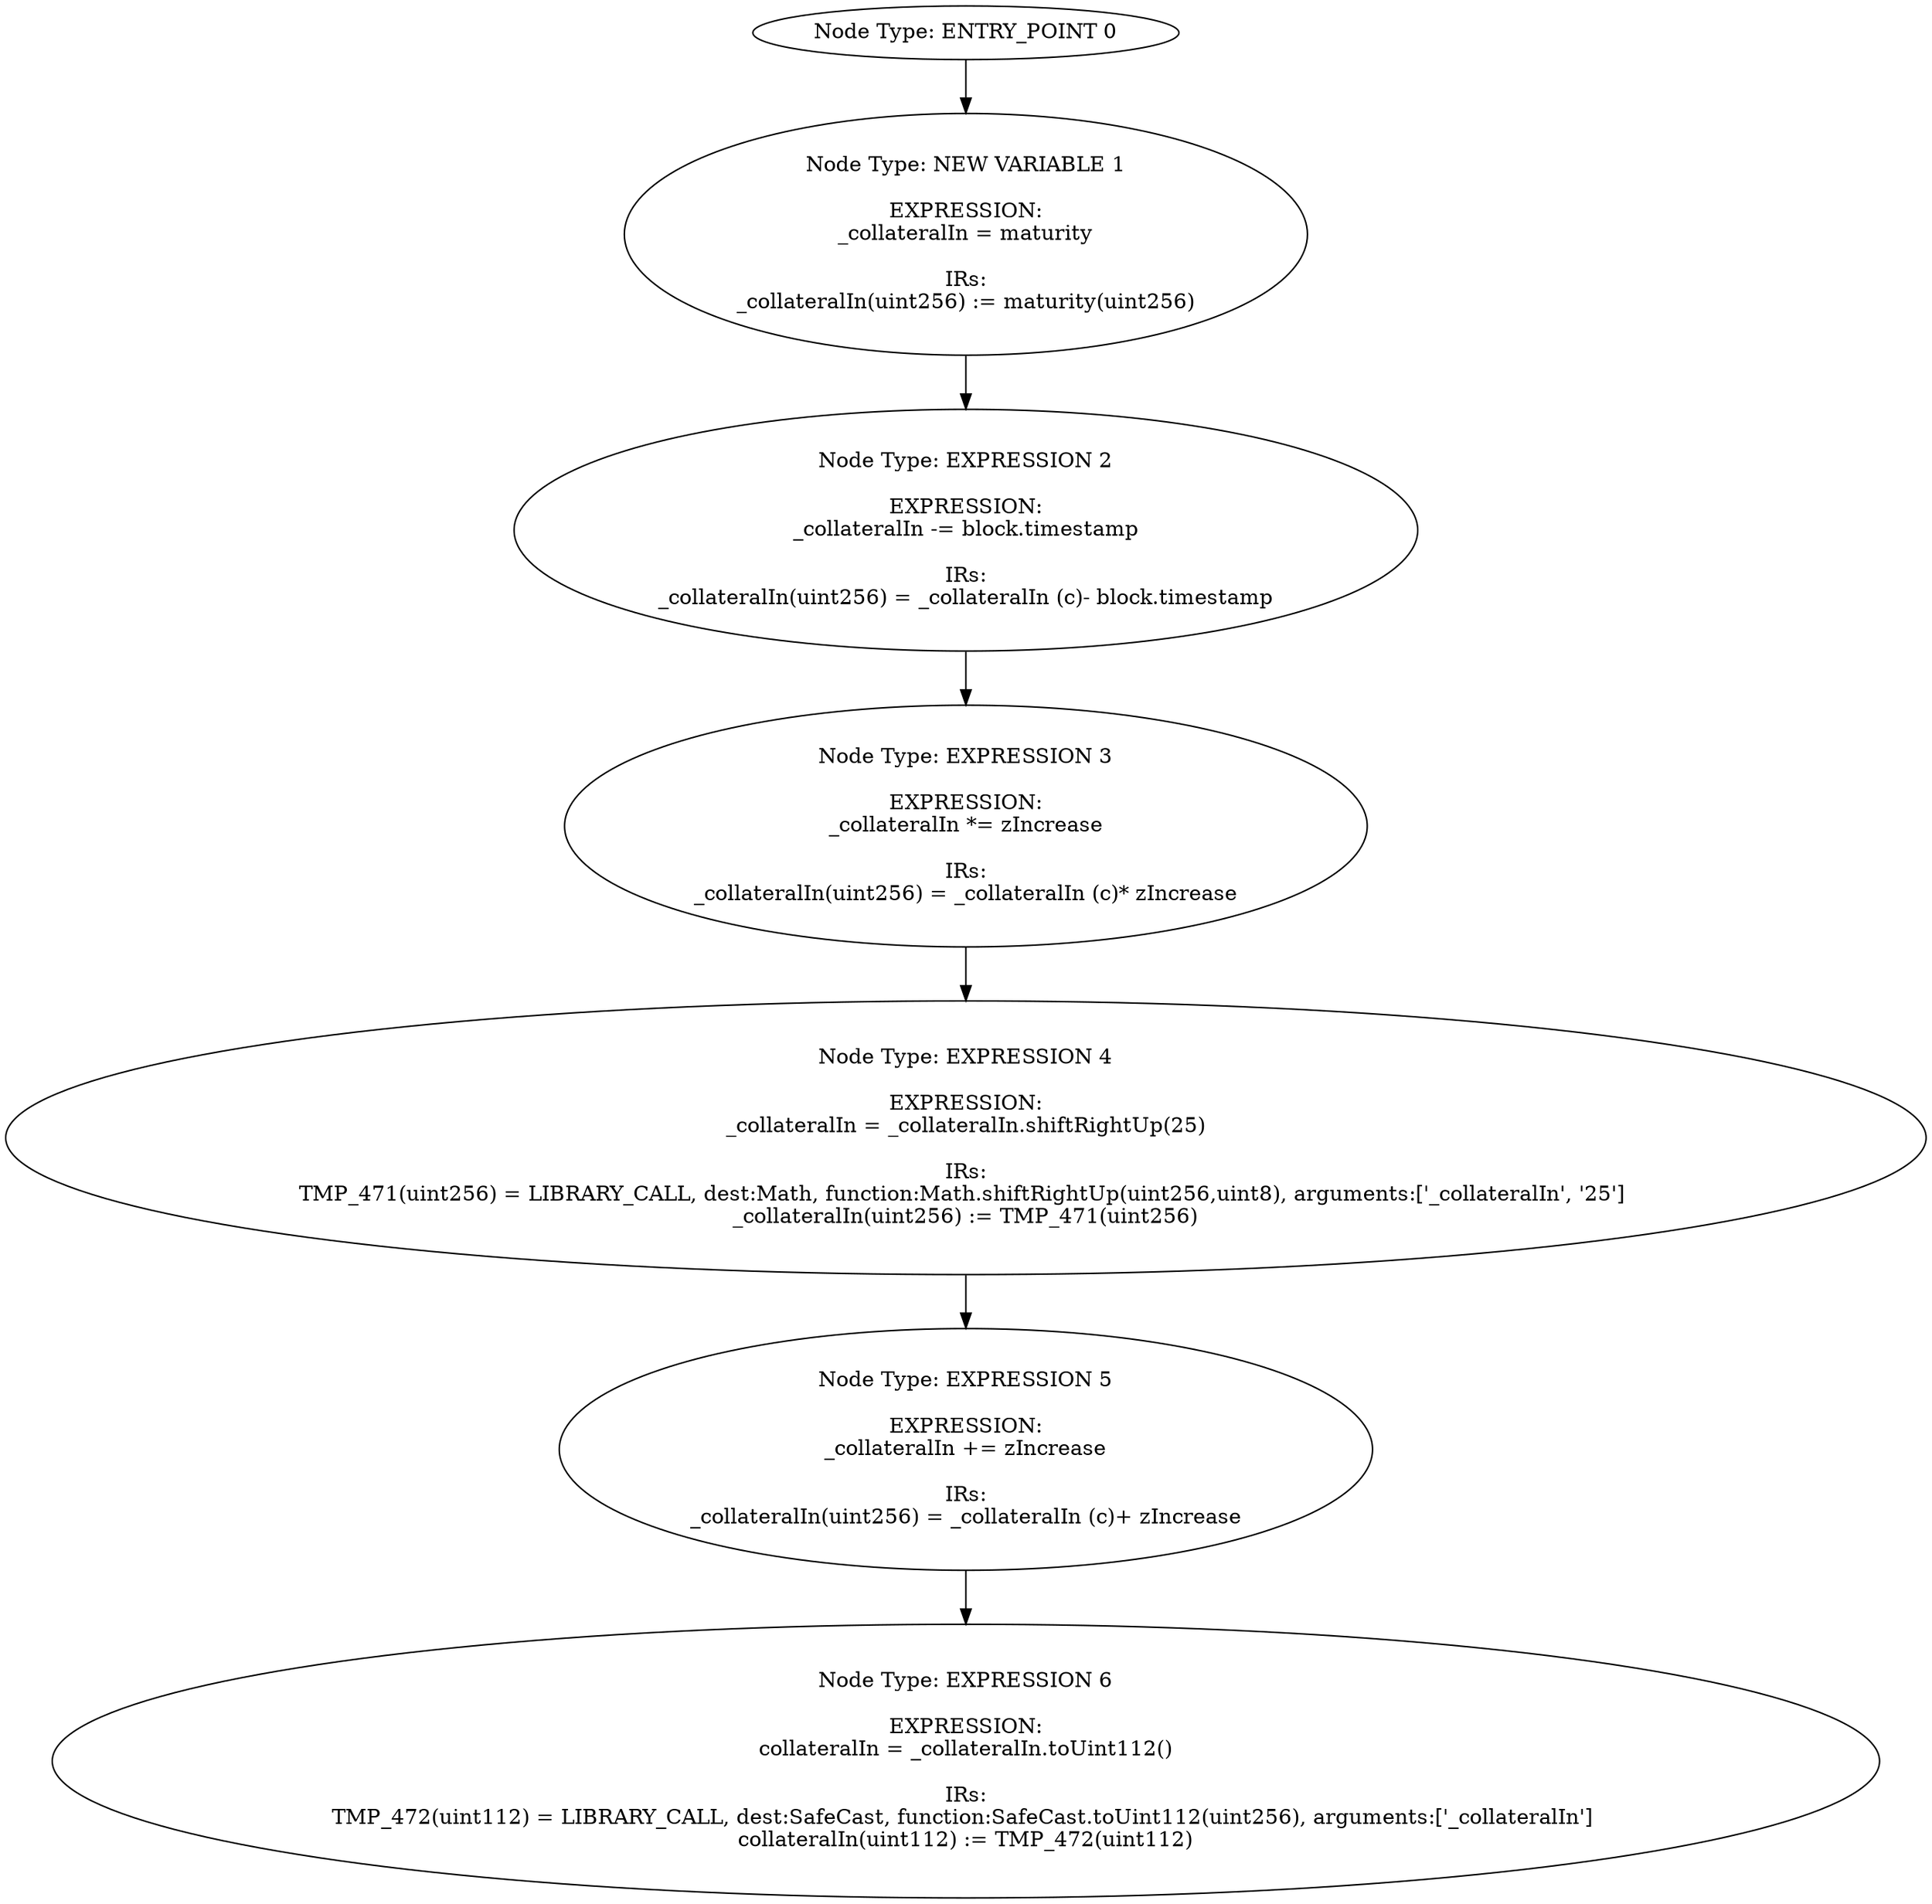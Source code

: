 digraph{
0[label="Node Type: ENTRY_POINT 0
"];
0->1;
1[label="Node Type: NEW VARIABLE 1

EXPRESSION:
_collateralIn = maturity

IRs:
_collateralIn(uint256) := maturity(uint256)"];
1->2;
2[label="Node Type: EXPRESSION 2

EXPRESSION:
_collateralIn -= block.timestamp

IRs:
_collateralIn(uint256) = _collateralIn (c)- block.timestamp"];
2->3;
3[label="Node Type: EXPRESSION 3

EXPRESSION:
_collateralIn *= zIncrease

IRs:
_collateralIn(uint256) = _collateralIn (c)* zIncrease"];
3->4;
4[label="Node Type: EXPRESSION 4

EXPRESSION:
_collateralIn = _collateralIn.shiftRightUp(25)

IRs:
TMP_471(uint256) = LIBRARY_CALL, dest:Math, function:Math.shiftRightUp(uint256,uint8), arguments:['_collateralIn', '25'] 
_collateralIn(uint256) := TMP_471(uint256)"];
4->5;
5[label="Node Type: EXPRESSION 5

EXPRESSION:
_collateralIn += zIncrease

IRs:
_collateralIn(uint256) = _collateralIn (c)+ zIncrease"];
5->6;
6[label="Node Type: EXPRESSION 6

EXPRESSION:
collateralIn = _collateralIn.toUint112()

IRs:
TMP_472(uint112) = LIBRARY_CALL, dest:SafeCast, function:SafeCast.toUint112(uint256), arguments:['_collateralIn'] 
collateralIn(uint112) := TMP_472(uint112)"];
}
